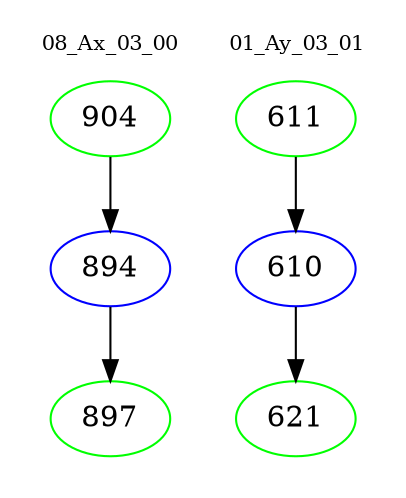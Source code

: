 digraph{
subgraph cluster_0 {
color = white
label = "08_Ax_03_00";
fontsize=10;
T0_904 [label="904", color="green"]
T0_904 -> T0_894 [color="black"]
T0_894 [label="894", color="blue"]
T0_894 -> T0_897 [color="black"]
T0_897 [label="897", color="green"]
}
subgraph cluster_1 {
color = white
label = "01_Ay_03_01";
fontsize=10;
T1_611 [label="611", color="green"]
T1_611 -> T1_610 [color="black"]
T1_610 [label="610", color="blue"]
T1_610 -> T1_621 [color="black"]
T1_621 [label="621", color="green"]
}
}
